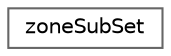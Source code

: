 digraph "Graphical Class Hierarchy"
{
 // LATEX_PDF_SIZE
  bgcolor="transparent";
  edge [fontname=Helvetica,fontsize=10,labelfontname=Helvetica,labelfontsize=10];
  node [fontname=Helvetica,fontsize=10,shape=box,height=0.2,width=0.4];
  rankdir="LR";
  Node0 [id="Node000000",label="zoneSubSet",height=0.2,width=0.4,color="grey40", fillcolor="white", style="filled",URL="$classFoam_1_1Detail_1_1zoneSubSet.html",tooltip=" "];
}
